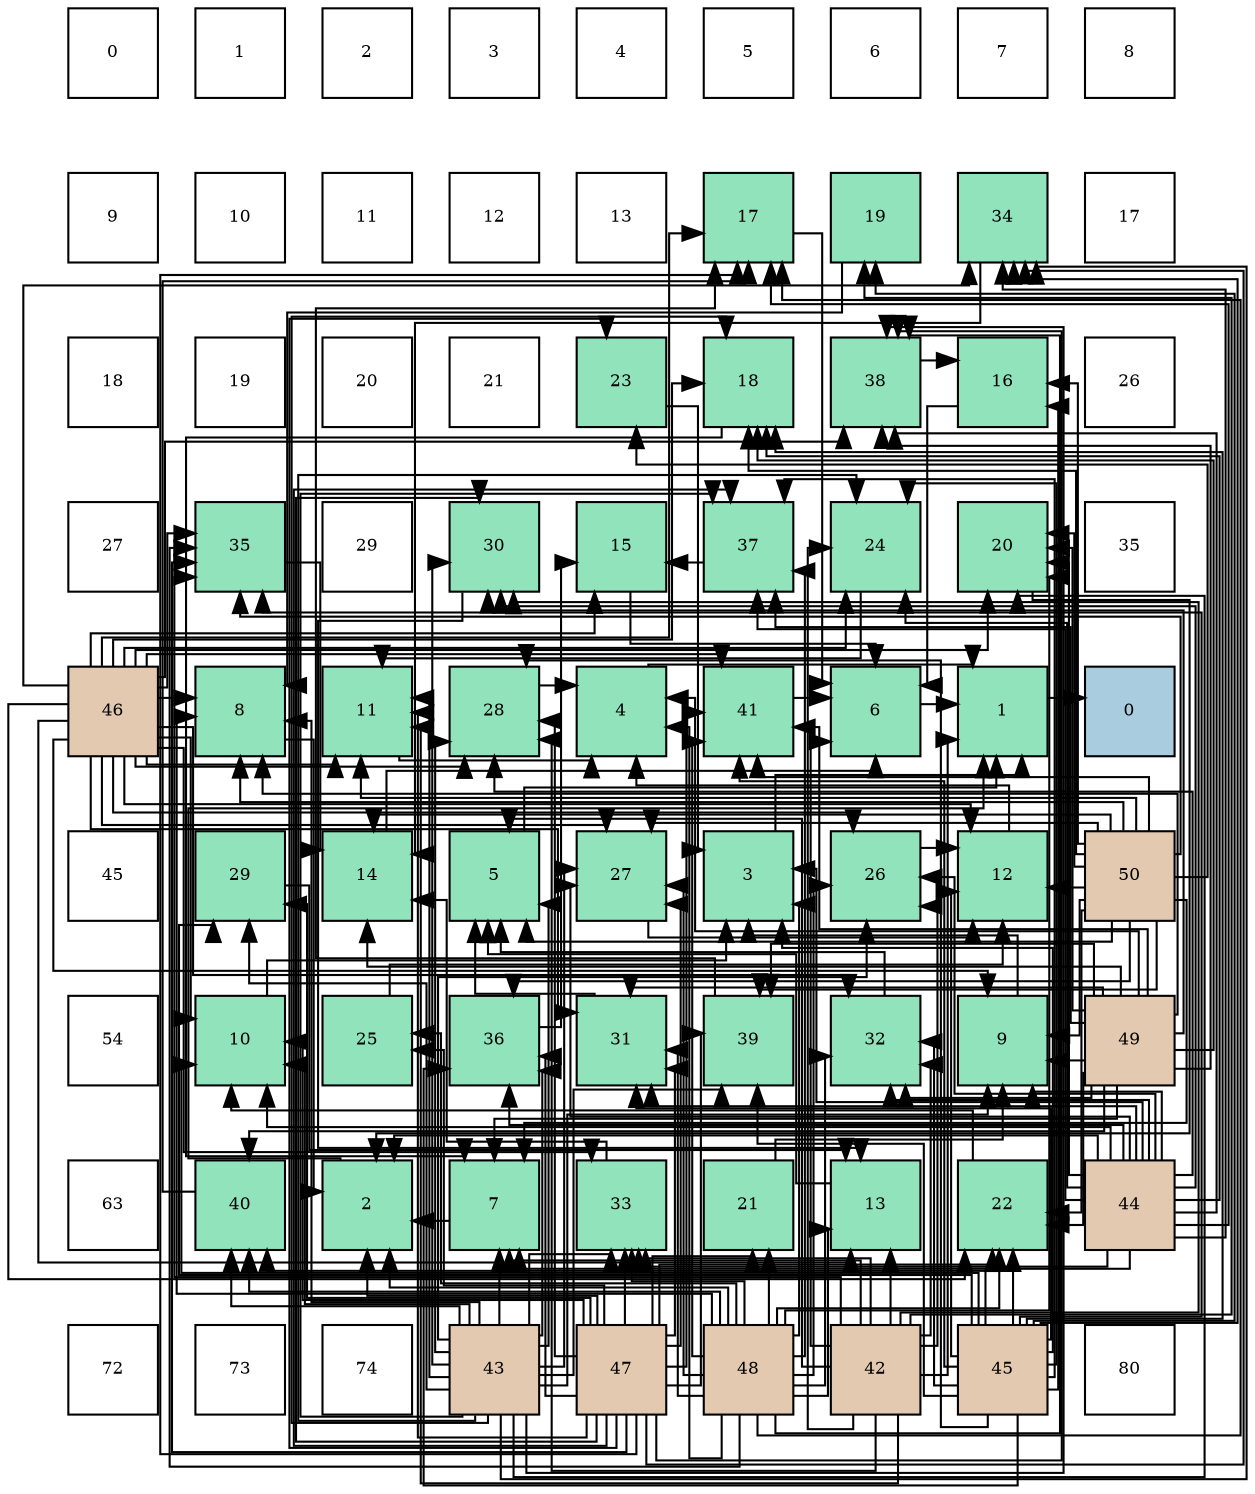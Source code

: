 digraph layout{
 rankdir=TB;
 splines=ortho;
 node [style=filled shape=square fixedsize=true width=0.6];
0[label="0", fontsize=8, fillcolor="#ffffff"];
1[label="1", fontsize=8, fillcolor="#ffffff"];
2[label="2", fontsize=8, fillcolor="#ffffff"];
3[label="3", fontsize=8, fillcolor="#ffffff"];
4[label="4", fontsize=8, fillcolor="#ffffff"];
5[label="5", fontsize=8, fillcolor="#ffffff"];
6[label="6", fontsize=8, fillcolor="#ffffff"];
7[label="7", fontsize=8, fillcolor="#ffffff"];
8[label="8", fontsize=8, fillcolor="#ffffff"];
9[label="9", fontsize=8, fillcolor="#ffffff"];
10[label="10", fontsize=8, fillcolor="#ffffff"];
11[label="11", fontsize=8, fillcolor="#ffffff"];
12[label="12", fontsize=8, fillcolor="#ffffff"];
13[label="13", fontsize=8, fillcolor="#ffffff"];
14[label="17", fontsize=8, fillcolor="#91e3bb"];
15[label="19", fontsize=8, fillcolor="#91e3bb"];
16[label="34", fontsize=8, fillcolor="#91e3bb"];
17[label="17", fontsize=8, fillcolor="#ffffff"];
18[label="18", fontsize=8, fillcolor="#ffffff"];
19[label="19", fontsize=8, fillcolor="#ffffff"];
20[label="20", fontsize=8, fillcolor="#ffffff"];
21[label="21", fontsize=8, fillcolor="#ffffff"];
22[label="23", fontsize=8, fillcolor="#91e3bb"];
23[label="18", fontsize=8, fillcolor="#91e3bb"];
24[label="38", fontsize=8, fillcolor="#91e3bb"];
25[label="16", fontsize=8, fillcolor="#91e3bb"];
26[label="26", fontsize=8, fillcolor="#ffffff"];
27[label="27", fontsize=8, fillcolor="#ffffff"];
28[label="35", fontsize=8, fillcolor="#91e3bb"];
29[label="29", fontsize=8, fillcolor="#ffffff"];
30[label="30", fontsize=8, fillcolor="#91e3bb"];
31[label="15", fontsize=8, fillcolor="#91e3bb"];
32[label="37", fontsize=8, fillcolor="#91e3bb"];
33[label="24", fontsize=8, fillcolor="#91e3bb"];
34[label="20", fontsize=8, fillcolor="#91e3bb"];
35[label="35", fontsize=8, fillcolor="#ffffff"];
36[label="46", fontsize=8, fillcolor="#e3c9af"];
37[label="8", fontsize=8, fillcolor="#91e3bb"];
38[label="11", fontsize=8, fillcolor="#91e3bb"];
39[label="28", fontsize=8, fillcolor="#91e3bb"];
40[label="4", fontsize=8, fillcolor="#91e3bb"];
41[label="41", fontsize=8, fillcolor="#91e3bb"];
42[label="6", fontsize=8, fillcolor="#91e3bb"];
43[label="1", fontsize=8, fillcolor="#91e3bb"];
44[label="0", fontsize=8, fillcolor="#a9ccde"];
45[label="45", fontsize=8, fillcolor="#ffffff"];
46[label="29", fontsize=8, fillcolor="#91e3bb"];
47[label="14", fontsize=8, fillcolor="#91e3bb"];
48[label="5", fontsize=8, fillcolor="#91e3bb"];
49[label="27", fontsize=8, fillcolor="#91e3bb"];
50[label="3", fontsize=8, fillcolor="#91e3bb"];
51[label="26", fontsize=8, fillcolor="#91e3bb"];
52[label="12", fontsize=8, fillcolor="#91e3bb"];
53[label="50", fontsize=8, fillcolor="#e3c9af"];
54[label="54", fontsize=8, fillcolor="#ffffff"];
55[label="10", fontsize=8, fillcolor="#91e3bb"];
56[label="25", fontsize=8, fillcolor="#91e3bb"];
57[label="36", fontsize=8, fillcolor="#91e3bb"];
58[label="31", fontsize=8, fillcolor="#91e3bb"];
59[label="39", fontsize=8, fillcolor="#91e3bb"];
60[label="32", fontsize=8, fillcolor="#91e3bb"];
61[label="9", fontsize=8, fillcolor="#91e3bb"];
62[label="49", fontsize=8, fillcolor="#e3c9af"];
63[label="63", fontsize=8, fillcolor="#ffffff"];
64[label="40", fontsize=8, fillcolor="#91e3bb"];
65[label="2", fontsize=8, fillcolor="#91e3bb"];
66[label="7", fontsize=8, fillcolor="#91e3bb"];
67[label="33", fontsize=8, fillcolor="#91e3bb"];
68[label="21", fontsize=8, fillcolor="#91e3bb"];
69[label="13", fontsize=8, fillcolor="#91e3bb"];
70[label="22", fontsize=8, fillcolor="#91e3bb"];
71[label="44", fontsize=8, fillcolor="#e3c9af"];
72[label="72", fontsize=8, fillcolor="#ffffff"];
73[label="73", fontsize=8, fillcolor="#ffffff"];
74[label="74", fontsize=8, fillcolor="#ffffff"];
75[label="43", fontsize=8, fillcolor="#e3c9af"];
76[label="47", fontsize=8, fillcolor="#e3c9af"];
77[label="48", fontsize=8, fillcolor="#e3c9af"];
78[label="42", fontsize=8, fillcolor="#e3c9af"];
79[label="45", fontsize=8, fillcolor="#e3c9af"];
80[label="80", fontsize=8, fillcolor="#ffffff"];
edge [constraint=false, style=vis];43 -> 44;
65 -> 43;
50 -> 43;
40 -> 43;
48 -> 43;
42 -> 43;
66 -> 65;
37 -> 65;
61 -> 50;
55 -> 50;
38 -> 40;
52 -> 40;
69 -> 48;
47 -> 42;
31 -> 42;
25 -> 42;
14 -> 42;
23 -> 66;
15 -> 37;
34 -> 65;
68 -> 61;
70 -> 55;
22 -> 50;
33 -> 38;
56 -> 52;
51 -> 52;
49 -> 52;
39 -> 40;
46 -> 69;
30 -> 69;
58 -> 48;
60 -> 48;
67 -> 47;
16 -> 47;
28 -> 47;
57 -> 31;
32 -> 31;
24 -> 25;
59 -> 14;
64 -> 14;
41 -> 42;
78 -> 43;
78 -> 48;
78 -> 42;
78 -> 66;
78 -> 38;
78 -> 69;
78 -> 15;
78 -> 33;
78 -> 51;
78 -> 39;
78 -> 30;
78 -> 60;
78 -> 67;
78 -> 28;
75 -> 48;
75 -> 66;
75 -> 37;
75 -> 61;
75 -> 55;
75 -> 38;
75 -> 23;
75 -> 34;
75 -> 33;
75 -> 51;
75 -> 49;
75 -> 39;
75 -> 46;
75 -> 30;
75 -> 67;
75 -> 16;
75 -> 57;
75 -> 32;
75 -> 24;
75 -> 59;
75 -> 64;
71 -> 65;
71 -> 50;
71 -> 66;
71 -> 61;
71 -> 55;
71 -> 14;
71 -> 23;
71 -> 34;
71 -> 33;
71 -> 51;
71 -> 49;
71 -> 39;
71 -> 30;
71 -> 58;
71 -> 60;
71 -> 67;
71 -> 16;
71 -> 57;
71 -> 32;
71 -> 24;
79 -> 50;
79 -> 55;
79 -> 52;
79 -> 25;
79 -> 23;
79 -> 15;
79 -> 70;
79 -> 33;
79 -> 39;
79 -> 46;
79 -> 58;
79 -> 60;
79 -> 16;
79 -> 28;
79 -> 57;
79 -> 32;
79 -> 59;
79 -> 64;
79 -> 41;
36 -> 37;
36 -> 61;
36 -> 55;
36 -> 38;
36 -> 52;
36 -> 69;
36 -> 31;
36 -> 14;
36 -> 23;
36 -> 34;
36 -> 70;
36 -> 33;
36 -> 51;
36 -> 49;
36 -> 39;
36 -> 58;
36 -> 60;
36 -> 67;
36 -> 16;
36 -> 28;
36 -> 24;
36 -> 41;
76 -> 65;
76 -> 55;
76 -> 38;
76 -> 14;
76 -> 68;
76 -> 70;
76 -> 22;
76 -> 56;
76 -> 49;
76 -> 39;
76 -> 46;
76 -> 30;
76 -> 58;
76 -> 67;
76 -> 16;
76 -> 28;
76 -> 57;
76 -> 32;
76 -> 24;
76 -> 59;
76 -> 41;
77 -> 65;
77 -> 50;
77 -> 40;
77 -> 37;
77 -> 69;
77 -> 14;
77 -> 34;
77 -> 68;
77 -> 70;
77 -> 56;
77 -> 51;
77 -> 49;
77 -> 58;
77 -> 60;
77 -> 67;
77 -> 28;
77 -> 32;
77 -> 24;
77 -> 64;
77 -> 41;
62 -> 40;
62 -> 66;
62 -> 37;
62 -> 61;
62 -> 47;
62 -> 23;
62 -> 34;
62 -> 70;
62 -> 30;
62 -> 58;
62 -> 60;
62 -> 32;
62 -> 24;
62 -> 59;
62 -> 64;
62 -> 41;
53 -> 48;
53 -> 66;
53 -> 37;
53 -> 61;
53 -> 38;
53 -> 52;
53 -> 47;
53 -> 25;
53 -> 23;
53 -> 34;
53 -> 70;
53 -> 22;
53 -> 49;
53 -> 28;
53 -> 57;
53 -> 59;
53 -> 41;
edge [constraint=true, style=invis];
0 -> 9 -> 18 -> 27 -> 36 -> 45 -> 54 -> 63 -> 72;
1 -> 10 -> 19 -> 28 -> 37 -> 46 -> 55 -> 64 -> 73;
2 -> 11 -> 20 -> 29 -> 38 -> 47 -> 56 -> 65 -> 74;
3 -> 12 -> 21 -> 30 -> 39 -> 48 -> 57 -> 66 -> 75;
4 -> 13 -> 22 -> 31 -> 40 -> 49 -> 58 -> 67 -> 76;
5 -> 14 -> 23 -> 32 -> 41 -> 50 -> 59 -> 68 -> 77;
6 -> 15 -> 24 -> 33 -> 42 -> 51 -> 60 -> 69 -> 78;
7 -> 16 -> 25 -> 34 -> 43 -> 52 -> 61 -> 70 -> 79;
8 -> 17 -> 26 -> 35 -> 44 -> 53 -> 62 -> 71 -> 80;
rank = same {0 -> 1 -> 2 -> 3 -> 4 -> 5 -> 6 -> 7 -> 8};
rank = same {9 -> 10 -> 11 -> 12 -> 13 -> 14 -> 15 -> 16 -> 17};
rank = same {18 -> 19 -> 20 -> 21 -> 22 -> 23 -> 24 -> 25 -> 26};
rank = same {27 -> 28 -> 29 -> 30 -> 31 -> 32 -> 33 -> 34 -> 35};
rank = same {36 -> 37 -> 38 -> 39 -> 40 -> 41 -> 42 -> 43 -> 44};
rank = same {45 -> 46 -> 47 -> 48 -> 49 -> 50 -> 51 -> 52 -> 53};
rank = same {54 -> 55 -> 56 -> 57 -> 58 -> 59 -> 60 -> 61 -> 62};
rank = same {63 -> 64 -> 65 -> 66 -> 67 -> 68 -> 69 -> 70 -> 71};
rank = same {72 -> 73 -> 74 -> 75 -> 76 -> 77 -> 78 -> 79 -> 80};
}